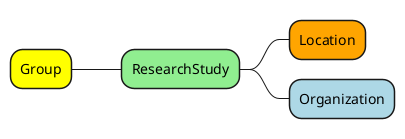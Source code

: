 @startmindmap vueGlobale
+[#lightgreen] ResearchStudy
++[#Orange] Location
++[#lightblue] Organization
--[#yellow] Group
@endmindmap

